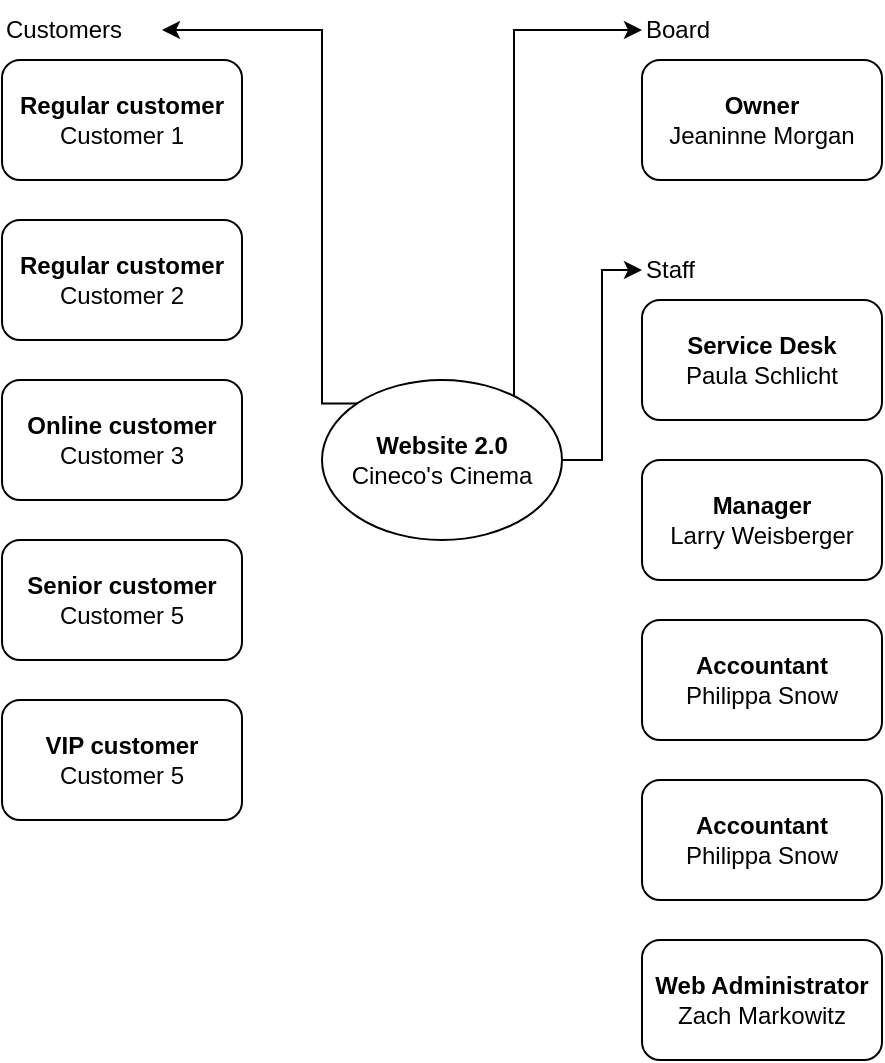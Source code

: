 <mxfile version="22.1.18" type="github">
  <diagram name="Pagina-1" id="xhug6yOHNCNb80ZG2uXK">
    <mxGraphModel dx="1035" dy="500" grid="1" gridSize="10" guides="1" tooltips="1" connect="1" arrows="1" fold="1" page="1" pageScale="1" pageWidth="827" pageHeight="1169" background="none" math="0" shadow="0">
      <root>
        <mxCell id="0" />
        <mxCell id="1" parent="0" />
        <mxCell id="EnI8fv6ir9d43XPt4BOt-10" style="edgeStyle=orthogonalEdgeStyle;rounded=0;orthogonalLoop=1;jettySize=auto;html=1;exitX=1;exitY=0;exitDx=0;exitDy=0;entryX=0;entryY=0.5;entryDx=0;entryDy=0;" edge="1" parent="1" source="EnI8fv6ir9d43XPt4BOt-1" target="EnI8fv6ir9d43XPt4BOt-7">
          <mxGeometry relative="1" as="geometry">
            <Array as="points">
              <mxPoint x="456" y="65" />
            </Array>
          </mxGeometry>
        </mxCell>
        <mxCell id="EnI8fv6ir9d43XPt4BOt-11" style="edgeStyle=orthogonalEdgeStyle;rounded=0;orthogonalLoop=1;jettySize=auto;html=1;exitX=1;exitY=0.5;exitDx=0;exitDy=0;" edge="1" parent="1" source="EnI8fv6ir9d43XPt4BOt-1" target="EnI8fv6ir9d43XPt4BOt-8">
          <mxGeometry relative="1" as="geometry">
            <Array as="points">
              <mxPoint x="500" y="280" />
              <mxPoint x="500" y="185" />
            </Array>
          </mxGeometry>
        </mxCell>
        <mxCell id="EnI8fv6ir9d43XPt4BOt-19" style="edgeStyle=orthogonalEdgeStyle;rounded=0;orthogonalLoop=1;jettySize=auto;html=1;exitX=0;exitY=0;exitDx=0;exitDy=0;entryX=1;entryY=0.5;entryDx=0;entryDy=0;" edge="1" parent="1" source="EnI8fv6ir9d43XPt4BOt-1" target="EnI8fv6ir9d43XPt4BOt-12">
          <mxGeometry relative="1" as="geometry">
            <Array as="points">
              <mxPoint x="360" y="252" />
              <mxPoint x="360" y="65" />
            </Array>
          </mxGeometry>
        </mxCell>
        <mxCell id="EnI8fv6ir9d43XPt4BOt-1" value="&lt;div&gt;&lt;b&gt;Website 2.0&lt;/b&gt;&lt;/div&gt;&lt;div&gt;Cineco&#39;s Cinema&lt;br&gt;&lt;/div&gt;" style="ellipse;whiteSpace=wrap;html=1;" vertex="1" parent="1">
          <mxGeometry x="360" y="240" width="120" height="80" as="geometry" />
        </mxCell>
        <mxCell id="EnI8fv6ir9d43XPt4BOt-2" value="&lt;div align=&quot;center&quot;&gt;&lt;b&gt;Owner&lt;/b&gt;&lt;br&gt;Jeaninne Morgan&lt;br&gt;&lt;/div&gt;" style="rounded=1;whiteSpace=wrap;html=1;align=center;labelPadding=0;" vertex="1" parent="1">
          <mxGeometry x="520" y="80" width="120" height="60" as="geometry" />
        </mxCell>
        <mxCell id="EnI8fv6ir9d43XPt4BOt-3" value="&lt;div&gt;&lt;b&gt;Service Desk&lt;/b&gt;&lt;/div&gt;&lt;div&gt;Paula Schlicht&lt;br&gt;&lt;/div&gt;" style="rounded=1;whiteSpace=wrap;html=1;" vertex="1" parent="1">
          <mxGeometry x="520" y="200" width="120" height="60" as="geometry" />
        </mxCell>
        <mxCell id="EnI8fv6ir9d43XPt4BOt-4" value="&lt;div&gt;&lt;b&gt;Manager&lt;/b&gt;&lt;/div&gt;&lt;div&gt;Larry Weisberger&lt;br&gt;&lt;/div&gt;" style="rounded=1;whiteSpace=wrap;html=1;" vertex="1" parent="1">
          <mxGeometry x="520" y="280" width="120" height="60" as="geometry" />
        </mxCell>
        <mxCell id="EnI8fv6ir9d43XPt4BOt-6" value="&lt;div&gt;&lt;b&gt;Regular customer&lt;/b&gt;&lt;/div&gt;&lt;div&gt;Customer 1&lt;br&gt;&lt;/div&gt;" style="rounded=1;whiteSpace=wrap;html=1;" vertex="1" parent="1">
          <mxGeometry x="200" y="80" width="120" height="60" as="geometry" />
        </mxCell>
        <mxCell id="EnI8fv6ir9d43XPt4BOt-7" value="&lt;div&gt;Board&lt;/div&gt;" style="text;html=1;strokeColor=none;fillColor=none;align=left;verticalAlign=middle;whiteSpace=wrap;rounded=0;" vertex="1" parent="1">
          <mxGeometry x="520" y="50" width="60" height="30" as="geometry" />
        </mxCell>
        <mxCell id="EnI8fv6ir9d43XPt4BOt-8" value="&lt;div&gt;Staff&lt;br&gt;&lt;/div&gt;" style="text;html=1;strokeColor=none;fillColor=none;align=left;verticalAlign=middle;whiteSpace=wrap;rounded=0;" vertex="1" parent="1">
          <mxGeometry x="520" y="170" width="60" height="30" as="geometry" />
        </mxCell>
        <mxCell id="EnI8fv6ir9d43XPt4BOt-9" value="&lt;div&gt;&lt;b&gt;Accountant&lt;/b&gt;&lt;/div&gt;&lt;div&gt;Philippa Snow&lt;br&gt;&lt;/div&gt;" style="rounded=1;whiteSpace=wrap;html=1;" vertex="1" parent="1">
          <mxGeometry x="520" y="360" width="120" height="60" as="geometry" />
        </mxCell>
        <mxCell id="EnI8fv6ir9d43XPt4BOt-12" value="&lt;div&gt;Customers&lt;/div&gt;" style="text;html=1;strokeColor=none;fillColor=none;align=left;verticalAlign=middle;whiteSpace=wrap;rounded=0;" vertex="1" parent="1">
          <mxGeometry x="200" y="50" width="80" height="30" as="geometry" />
        </mxCell>
        <mxCell id="EnI8fv6ir9d43XPt4BOt-13" value="&lt;div&gt;&lt;b&gt;Accountant&lt;/b&gt;&lt;/div&gt;&lt;div&gt;Philippa Snow&lt;br&gt;&lt;/div&gt;" style="rounded=1;whiteSpace=wrap;html=1;" vertex="1" parent="1">
          <mxGeometry x="520" y="440" width="120" height="60" as="geometry" />
        </mxCell>
        <mxCell id="EnI8fv6ir9d43XPt4BOt-15" value="&lt;div&gt;&lt;b&gt;Regular customer&lt;/b&gt;&lt;/div&gt;&lt;div&gt;Customer 2&lt;br&gt;&lt;/div&gt;" style="rounded=1;whiteSpace=wrap;html=1;" vertex="1" parent="1">
          <mxGeometry x="200" y="160" width="120" height="60" as="geometry" />
        </mxCell>
        <mxCell id="EnI8fv6ir9d43XPt4BOt-16" value="&lt;div&gt;&lt;b&gt;Online customer&lt;/b&gt;&lt;/div&gt;&lt;div&gt;Customer 3&lt;br&gt;&lt;/div&gt;" style="rounded=1;whiteSpace=wrap;html=1;" vertex="1" parent="1">
          <mxGeometry x="200" y="240" width="120" height="60" as="geometry" />
        </mxCell>
        <mxCell id="EnI8fv6ir9d43XPt4BOt-17" value="&lt;div&gt;&lt;b&gt;Senior customer&lt;/b&gt;&lt;/div&gt;&lt;div&gt;Customer 5&lt;br&gt;&lt;/div&gt;" style="rounded=1;whiteSpace=wrap;html=1;" vertex="1" parent="1">
          <mxGeometry x="200" y="320" width="120" height="60" as="geometry" />
        </mxCell>
        <mxCell id="EnI8fv6ir9d43XPt4BOt-18" value="&lt;div&gt;&lt;b&gt;VIP customer&lt;/b&gt;&lt;/div&gt;&lt;div&gt;Customer 5&lt;br&gt;&lt;/div&gt;" style="rounded=1;whiteSpace=wrap;html=1;" vertex="1" parent="1">
          <mxGeometry x="200" y="400" width="120" height="60" as="geometry" />
        </mxCell>
        <mxCell id="EnI8fv6ir9d43XPt4BOt-20" value="&lt;div&gt;&lt;b&gt;Web Administrator&lt;/b&gt;&lt;/div&gt;&lt;div&gt;Zach Markowitz&lt;br&gt;&lt;/div&gt;" style="rounded=1;whiteSpace=wrap;html=1;" vertex="1" parent="1">
          <mxGeometry x="520" y="520" width="120" height="60" as="geometry" />
        </mxCell>
      </root>
    </mxGraphModel>
  </diagram>
</mxfile>
